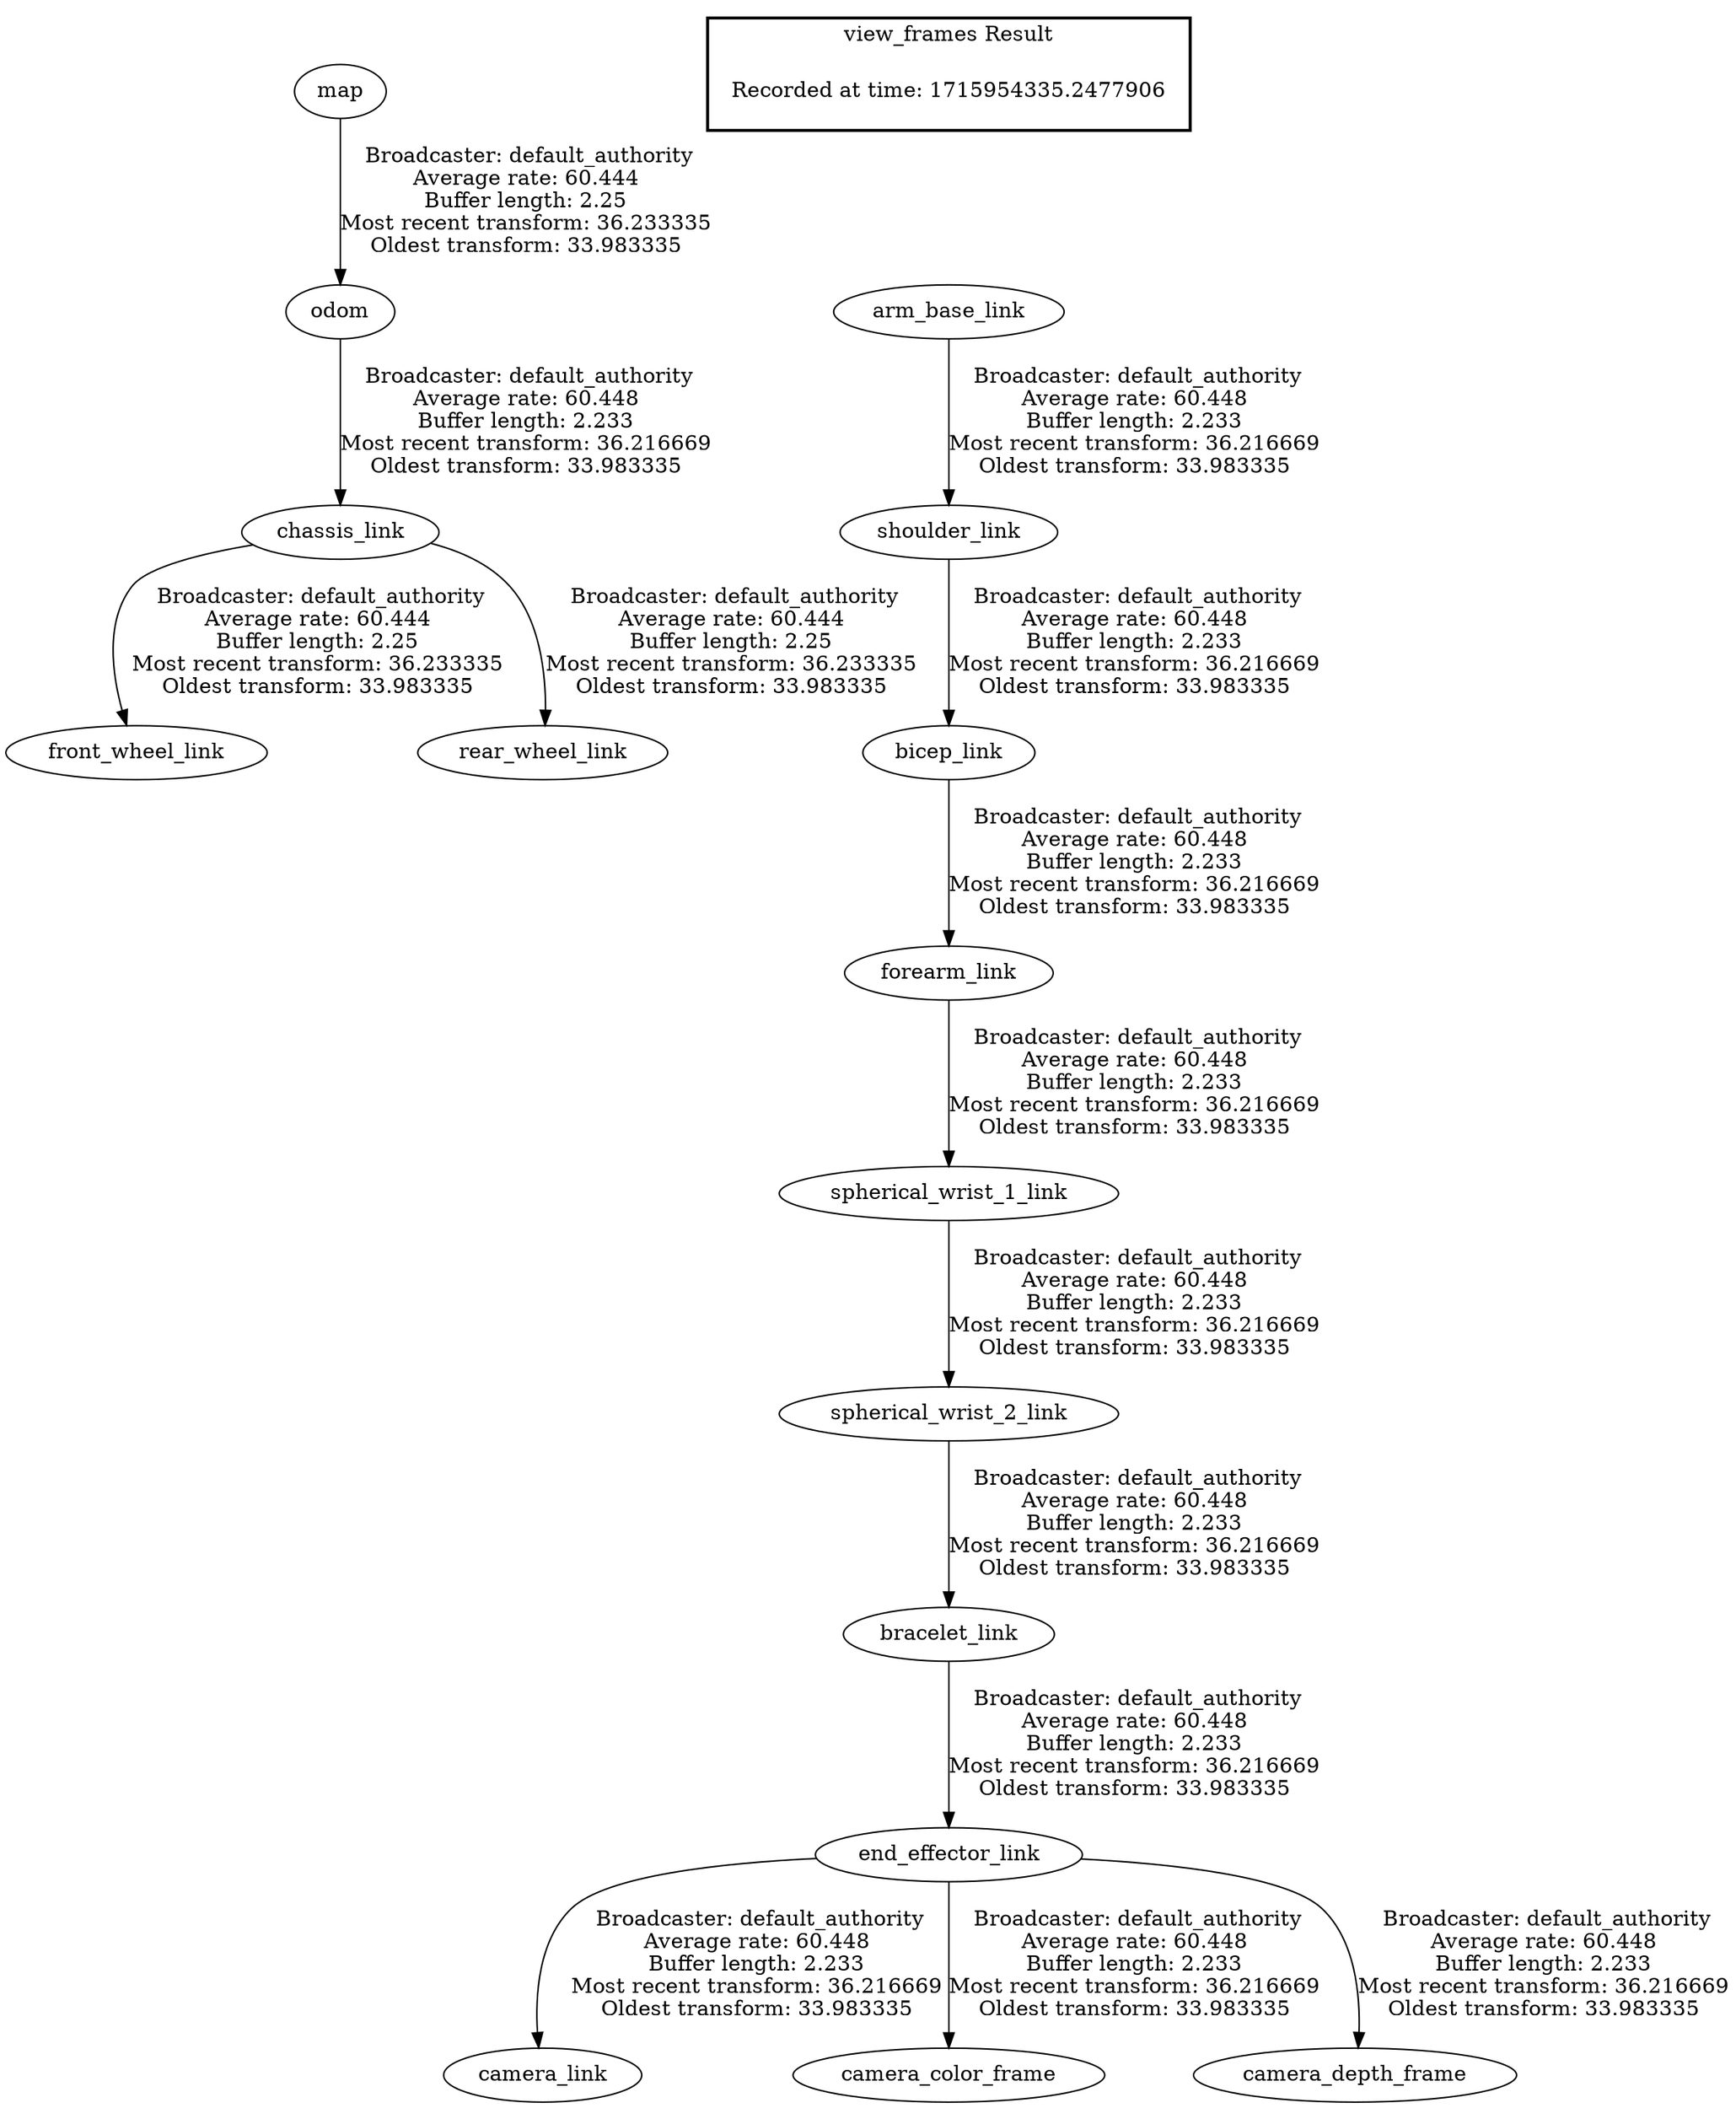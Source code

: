 digraph G {
"chassis_link" -> "front_wheel_link"[label=" Broadcaster: default_authority\nAverage rate: 60.444\nBuffer length: 2.25\nMost recent transform: 36.233335\nOldest transform: 33.983335\n"];
"odom" -> "chassis_link"[label=" Broadcaster: default_authority\nAverage rate: 60.448\nBuffer length: 2.233\nMost recent transform: 36.216669\nOldest transform: 33.983335\n"];
"chassis_link" -> "rear_wheel_link"[label=" Broadcaster: default_authority\nAverage rate: 60.444\nBuffer length: 2.25\nMost recent transform: 36.233335\nOldest transform: 33.983335\n"];
"map" -> "odom"[label=" Broadcaster: default_authority\nAverage rate: 60.444\nBuffer length: 2.25\nMost recent transform: 36.233335\nOldest transform: 33.983335\n"];
"arm_base_link" -> "shoulder_link"[label=" Broadcaster: default_authority\nAverage rate: 60.448\nBuffer length: 2.233\nMost recent transform: 36.216669\nOldest transform: 33.983335\n"];
"shoulder_link" -> "bicep_link"[label=" Broadcaster: default_authority\nAverage rate: 60.448\nBuffer length: 2.233\nMost recent transform: 36.216669\nOldest transform: 33.983335\n"];
"bicep_link" -> "forearm_link"[label=" Broadcaster: default_authority\nAverage rate: 60.448\nBuffer length: 2.233\nMost recent transform: 36.216669\nOldest transform: 33.983335\n"];
"forearm_link" -> "spherical_wrist_1_link"[label=" Broadcaster: default_authority\nAverage rate: 60.448\nBuffer length: 2.233\nMost recent transform: 36.216669\nOldest transform: 33.983335\n"];
"spherical_wrist_1_link" -> "spherical_wrist_2_link"[label=" Broadcaster: default_authority\nAverage rate: 60.448\nBuffer length: 2.233\nMost recent transform: 36.216669\nOldest transform: 33.983335\n"];
"spherical_wrist_2_link" -> "bracelet_link"[label=" Broadcaster: default_authority\nAverage rate: 60.448\nBuffer length: 2.233\nMost recent transform: 36.216669\nOldest transform: 33.983335\n"];
"bracelet_link" -> "end_effector_link"[label=" Broadcaster: default_authority\nAverage rate: 60.448\nBuffer length: 2.233\nMost recent transform: 36.216669\nOldest transform: 33.983335\n"];
"end_effector_link" -> "camera_link"[label=" Broadcaster: default_authority\nAverage rate: 60.448\nBuffer length: 2.233\nMost recent transform: 36.216669\nOldest transform: 33.983335\n"];
"end_effector_link" -> "camera_color_frame"[label=" Broadcaster: default_authority\nAverage rate: 60.448\nBuffer length: 2.233\nMost recent transform: 36.216669\nOldest transform: 33.983335\n"];
"end_effector_link" -> "camera_depth_frame"[label=" Broadcaster: default_authority\nAverage rate: 60.448\nBuffer length: 2.233\nMost recent transform: 36.216669\nOldest transform: 33.983335\n"];
edge [style=invis];
 subgraph cluster_legend { style=bold; color=black; label ="view_frames Result";
"Recorded at time: 1715954335.2477906"[ shape=plaintext ] ;
}->"arm_base_link";
}